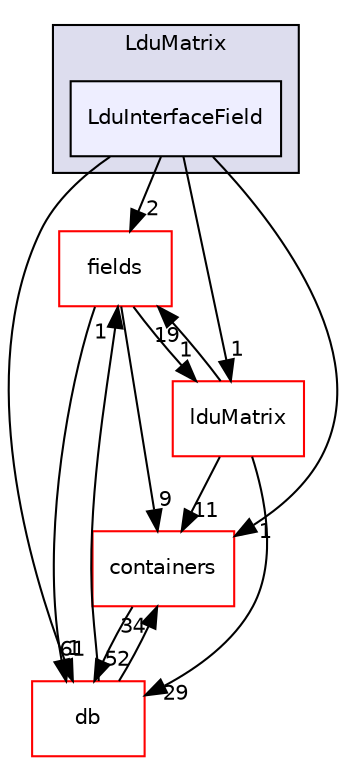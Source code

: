digraph "src/OpenFOAM/matrices/LduMatrix/LduMatrix/LduInterfaceField" {
  bgcolor=transparent;
  compound=true
  node [ fontsize="10", fontname="Helvetica"];
  edge [ labelfontsize="10", labelfontname="Helvetica"];
  subgraph clusterdir_5ec68055571869848388d37c5cf0a9c9 {
    graph [ bgcolor="#ddddee", pencolor="black", label="LduMatrix" fontname="Helvetica", fontsize="10", URL="dir_5ec68055571869848388d37c5cf0a9c9.html"]
  dir_bdaa8f5f34b29c637499c3b7dc3574c1 [shape=box, label="LduInterfaceField", style="filled", fillcolor="#eeeeff", pencolor="black", URL="dir_bdaa8f5f34b29c637499c3b7dc3574c1.html"];
  }
  dir_962442b8f989d5529fab5e0f0e4ffb74 [shape=box label="fields" color="red" URL="dir_962442b8f989d5529fab5e0f0e4ffb74.html"];
  dir_19d0872053bde092be81d7fe3f56cbf7 [shape=box label="containers" color="red" URL="dir_19d0872053bde092be81d7fe3f56cbf7.html"];
  dir_63c634f7a7cfd679ac26c67fb30fc32f [shape=box label="db" color="red" URL="dir_63c634f7a7cfd679ac26c67fb30fc32f.html"];
  dir_bce8a1f1efa9a7681b85c119e7b79042 [shape=box label="lduMatrix" color="red" URL="dir_bce8a1f1efa9a7681b85c119e7b79042.html"];
  dir_962442b8f989d5529fab5e0f0e4ffb74->dir_19d0872053bde092be81d7fe3f56cbf7 [headlabel="9", labeldistance=1.5 headhref="dir_002075_001955.html"];
  dir_962442b8f989d5529fab5e0f0e4ffb74->dir_63c634f7a7cfd679ac26c67fb30fc32f [headlabel="61", labeldistance=1.5 headhref="dir_002075_002006.html"];
  dir_962442b8f989d5529fab5e0f0e4ffb74->dir_bce8a1f1efa9a7681b85c119e7b79042 [headlabel="1", labeldistance=1.5 headhref="dir_002075_002193.html"];
  dir_19d0872053bde092be81d7fe3f56cbf7->dir_63c634f7a7cfd679ac26c67fb30fc32f [headlabel="52", labeldistance=1.5 headhref="dir_001955_002006.html"];
  dir_63c634f7a7cfd679ac26c67fb30fc32f->dir_962442b8f989d5529fab5e0f0e4ffb74 [headlabel="1", labeldistance=1.5 headhref="dir_002006_002075.html"];
  dir_63c634f7a7cfd679ac26c67fb30fc32f->dir_19d0872053bde092be81d7fe3f56cbf7 [headlabel="34", labeldistance=1.5 headhref="dir_002006_001955.html"];
  dir_bdaa8f5f34b29c637499c3b7dc3574c1->dir_962442b8f989d5529fab5e0f0e4ffb74 [headlabel="2", labeldistance=1.5 headhref="dir_002203_002075.html"];
  dir_bdaa8f5f34b29c637499c3b7dc3574c1->dir_19d0872053bde092be81d7fe3f56cbf7 [headlabel="1", labeldistance=1.5 headhref="dir_002203_001955.html"];
  dir_bdaa8f5f34b29c637499c3b7dc3574c1->dir_63c634f7a7cfd679ac26c67fb30fc32f [headlabel="1", labeldistance=1.5 headhref="dir_002203_002006.html"];
  dir_bdaa8f5f34b29c637499c3b7dc3574c1->dir_bce8a1f1efa9a7681b85c119e7b79042 [headlabel="1", labeldistance=1.5 headhref="dir_002203_002193.html"];
  dir_bce8a1f1efa9a7681b85c119e7b79042->dir_962442b8f989d5529fab5e0f0e4ffb74 [headlabel="19", labeldistance=1.5 headhref="dir_002193_002075.html"];
  dir_bce8a1f1efa9a7681b85c119e7b79042->dir_19d0872053bde092be81d7fe3f56cbf7 [headlabel="11", labeldistance=1.5 headhref="dir_002193_001955.html"];
  dir_bce8a1f1efa9a7681b85c119e7b79042->dir_63c634f7a7cfd679ac26c67fb30fc32f [headlabel="29", labeldistance=1.5 headhref="dir_002193_002006.html"];
}
